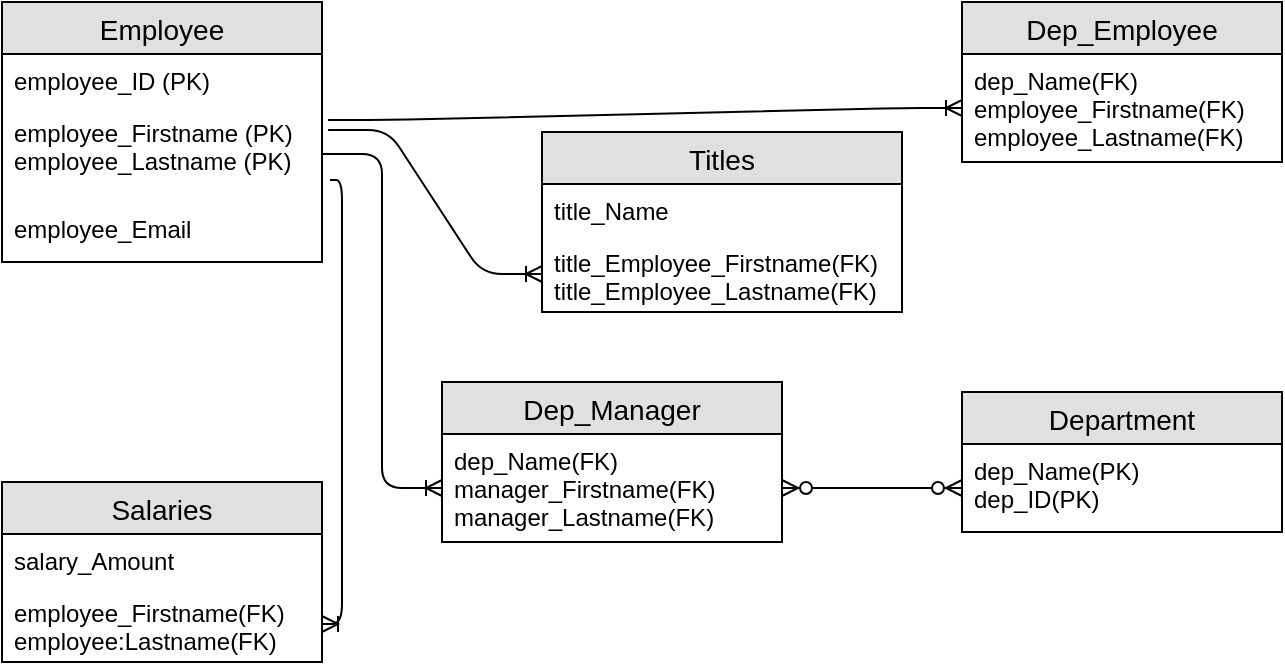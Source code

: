 <mxfile version="12.3.3" type="device" pages="1"><diagram id="M0se5WMpH_h599wo9SRT" name="Page-1"><mxGraphModel dx="883" dy="772" grid="1" gridSize="10" guides="1" tooltips="1" connect="1" arrows="1" fold="1" page="1" pageScale="1" pageWidth="850" pageHeight="1100" math="0" shadow="0"><root><mxCell id="0"/><mxCell id="1" parent="0"/><mxCell id="ayUd44HhSB3VYVVga4VX-1" value="Employee" style="swimlane;fontStyle=0;childLayout=stackLayout;horizontal=1;startSize=26;fillColor=#e0e0e0;horizontalStack=0;resizeParent=1;resizeParentMax=0;resizeLast=0;collapsible=1;marginBottom=0;swimlaneFillColor=#ffffff;align=center;fontSize=14;" vertex="1" parent="1"><mxGeometry width="160" height="130" as="geometry"/></mxCell><mxCell id="ayUd44HhSB3VYVVga4VX-2" value="employee_ID (PK)" style="text;strokeColor=none;fillColor=none;spacingLeft=4;spacingRight=4;overflow=hidden;rotatable=0;points=[[0,0.5],[1,0.5]];portConstraint=eastwest;fontSize=12;" vertex="1" parent="ayUd44HhSB3VYVVga4VX-1"><mxGeometry y="26" width="160" height="26" as="geometry"/></mxCell><mxCell id="ayUd44HhSB3VYVVga4VX-3" value="employee_Firstname (PK)&#10;employee_Lastname (PK)" style="text;strokeColor=none;fillColor=none;spacingLeft=4;spacingRight=4;overflow=hidden;rotatable=0;points=[[0,0.5],[1,0.5]];portConstraint=eastwest;fontSize=12;" vertex="1" parent="ayUd44HhSB3VYVVga4VX-1"><mxGeometry y="52" width="160" height="48" as="geometry"/></mxCell><mxCell id="ayUd44HhSB3VYVVga4VX-4" value="employee_Email" style="text;strokeColor=none;fillColor=none;spacingLeft=4;spacingRight=4;overflow=hidden;rotatable=0;points=[[0,0.5],[1,0.5]];portConstraint=eastwest;fontSize=12;" vertex="1" parent="ayUd44HhSB3VYVVga4VX-1"><mxGeometry y="100" width="160" height="30" as="geometry"/></mxCell><mxCell id="ayUd44HhSB3VYVVga4VX-5" value="Department" style="swimlane;fontStyle=0;childLayout=stackLayout;horizontal=1;startSize=26;fillColor=#e0e0e0;horizontalStack=0;resizeParent=1;resizeParentMax=0;resizeLast=0;collapsible=1;marginBottom=0;swimlaneFillColor=#ffffff;align=center;fontSize=14;" vertex="1" parent="1"><mxGeometry x="480" y="195" width="160" height="70" as="geometry"/></mxCell><mxCell id="ayUd44HhSB3VYVVga4VX-6" value="dep_Name(PK)&#10;dep_ID(PK)" style="text;strokeColor=none;fillColor=none;spacingLeft=4;spacingRight=4;overflow=hidden;rotatable=0;points=[[0,0.5],[1,0.5]];portConstraint=eastwest;fontSize=12;" vertex="1" parent="ayUd44HhSB3VYVVga4VX-5"><mxGeometry y="26" width="160" height="44" as="geometry"/></mxCell><mxCell id="ayUd44HhSB3VYVVga4VX-9" value="Dep_Manager" style="swimlane;fontStyle=0;childLayout=stackLayout;horizontal=1;startSize=26;fillColor=#e0e0e0;horizontalStack=0;resizeParent=1;resizeParentMax=0;resizeLast=0;collapsible=1;marginBottom=0;swimlaneFillColor=#ffffff;align=center;fontSize=14;" vertex="1" parent="1"><mxGeometry x="220" y="190" width="170" height="80" as="geometry"/></mxCell><mxCell id="ayUd44HhSB3VYVVga4VX-11" value="dep_Name(FK)&#10;manager_Firstname(FK)&#10;manager_Lastname(FK)" style="text;strokeColor=none;fillColor=none;spacingLeft=4;spacingRight=4;overflow=hidden;rotatable=0;points=[[0,0.5],[1,0.5]];portConstraint=eastwest;fontSize=12;" vertex="1" parent="ayUd44HhSB3VYVVga4VX-9"><mxGeometry y="26" width="170" height="54" as="geometry"/></mxCell><mxCell id="ayUd44HhSB3VYVVga4VX-13" value="Dep_Employee" style="swimlane;fontStyle=0;childLayout=stackLayout;horizontal=1;startSize=26;fillColor=#e0e0e0;horizontalStack=0;resizeParent=1;resizeParentMax=0;resizeLast=0;collapsible=1;marginBottom=0;swimlaneFillColor=#ffffff;align=center;fontSize=14;" vertex="1" parent="1"><mxGeometry x="480" width="160" height="80" as="geometry"/></mxCell><mxCell id="ayUd44HhSB3VYVVga4VX-15" value="dep_Name(FK)&#10;employee_Firstname(FK)&#10;employee_Lastname(FK)" style="text;strokeColor=none;fillColor=none;spacingLeft=4;spacingRight=4;overflow=hidden;rotatable=0;points=[[0,0.5],[1,0.5]];portConstraint=eastwest;fontSize=12;" vertex="1" parent="ayUd44HhSB3VYVVga4VX-13"><mxGeometry y="26" width="160" height="54" as="geometry"/></mxCell><mxCell id="ayUd44HhSB3VYVVga4VX-17" value="Salaries" style="swimlane;fontStyle=0;childLayout=stackLayout;horizontal=1;startSize=26;fillColor=#e0e0e0;horizontalStack=0;resizeParent=1;resizeParentMax=0;resizeLast=0;collapsible=1;marginBottom=0;swimlaneFillColor=#ffffff;align=center;fontSize=14;" vertex="1" parent="1"><mxGeometry y="240" width="160" height="90" as="geometry"/></mxCell><mxCell id="ayUd44HhSB3VYVVga4VX-18" value="salary_Amount" style="text;strokeColor=none;fillColor=none;spacingLeft=4;spacingRight=4;overflow=hidden;rotatable=0;points=[[0,0.5],[1,0.5]];portConstraint=eastwest;fontSize=12;" vertex="1" parent="ayUd44HhSB3VYVVga4VX-17"><mxGeometry y="26" width="160" height="26" as="geometry"/></mxCell><mxCell id="ayUd44HhSB3VYVVga4VX-19" value="employee_Firstname(FK)&#10;employee:Lastname(FK)" style="text;strokeColor=none;fillColor=none;spacingLeft=4;spacingRight=4;overflow=hidden;rotatable=0;points=[[0,0.5],[1,0.5]];portConstraint=eastwest;fontSize=12;" vertex="1" parent="ayUd44HhSB3VYVVga4VX-17"><mxGeometry y="52" width="160" height="38" as="geometry"/></mxCell><mxCell id="ayUd44HhSB3VYVVga4VX-21" value="Titles" style="swimlane;fontStyle=0;childLayout=stackLayout;horizontal=1;startSize=26;fillColor=#e0e0e0;horizontalStack=0;resizeParent=1;resizeParentMax=0;resizeLast=0;collapsible=1;marginBottom=0;swimlaneFillColor=#ffffff;align=center;fontSize=14;" vertex="1" parent="1"><mxGeometry x="270" y="65" width="180" height="90" as="geometry"/></mxCell><mxCell id="ayUd44HhSB3VYVVga4VX-22" value="title_Name" style="text;strokeColor=none;fillColor=none;spacingLeft=4;spacingRight=4;overflow=hidden;rotatable=0;points=[[0,0.5],[1,0.5]];portConstraint=eastwest;fontSize=12;" vertex="1" parent="ayUd44HhSB3VYVVga4VX-21"><mxGeometry y="26" width="180" height="26" as="geometry"/></mxCell><mxCell id="ayUd44HhSB3VYVVga4VX-23" value="title_Employee_Firstname(FK)&#10;title_Employee_Lastname(FK)" style="text;strokeColor=none;fillColor=none;spacingLeft=4;spacingRight=4;overflow=hidden;rotatable=0;points=[[0,0.5],[1,0.5]];portConstraint=eastwest;fontSize=12;" vertex="1" parent="ayUd44HhSB3VYVVga4VX-21"><mxGeometry y="52" width="180" height="38" as="geometry"/></mxCell><mxCell id="ayUd44HhSB3VYVVga4VX-27" value="" style="edgeStyle=entityRelationEdgeStyle;fontSize=12;html=1;endArrow=ERzeroToMany;endFill=1;startArrow=ERzeroToMany;exitX=1;exitY=0.5;exitDx=0;exitDy=0;entryX=0;entryY=0.5;entryDx=0;entryDy=0;" edge="1" parent="1" source="ayUd44HhSB3VYVVga4VX-11" target="ayUd44HhSB3VYVVga4VX-6"><mxGeometry width="100" height="100" relative="1" as="geometry"><mxPoint x="560" y="180" as="sourcePoint"/><mxPoint x="690" y="160" as="targetPoint"/></mxGeometry></mxCell><mxCell id="ayUd44HhSB3VYVVga4VX-32" value="" style="edgeStyle=entityRelationEdgeStyle;fontSize=12;html=1;endArrow=ERoneToMany;exitX=1;exitY=0.5;exitDx=0;exitDy=0;entryX=0;entryY=0.5;entryDx=0;entryDy=0;" edge="1" parent="1" source="ayUd44HhSB3VYVVga4VX-3" target="ayUd44HhSB3VYVVga4VX-11"><mxGeometry width="100" height="100" relative="1" as="geometry"><mxPoint x="230" y="240" as="sourcePoint"/><mxPoint x="330" y="140" as="targetPoint"/></mxGeometry></mxCell><mxCell id="ayUd44HhSB3VYVVga4VX-33" value="" style="edgeStyle=entityRelationEdgeStyle;fontSize=12;html=1;endArrow=ERoneToMany;exitX=1.019;exitY=0.25;exitDx=0;exitDy=0;exitPerimeter=0;entryX=0;entryY=0.5;entryDx=0;entryDy=0;" edge="1" parent="1" source="ayUd44HhSB3VYVVga4VX-3" target="ayUd44HhSB3VYVVga4VX-23"><mxGeometry width="100" height="100" relative="1" as="geometry"><mxPoint x="290" y="490" as="sourcePoint"/><mxPoint x="390" y="390" as="targetPoint"/></mxGeometry></mxCell><mxCell id="ayUd44HhSB3VYVVga4VX-34" value="" style="edgeStyle=entityRelationEdgeStyle;fontSize=12;html=1;endArrow=ERoneToMany;exitX=1.019;exitY=0.146;exitDx=0;exitDy=0;exitPerimeter=0;entryX=0;entryY=0.5;entryDx=0;entryDy=0;" edge="1" parent="1" source="ayUd44HhSB3VYVVga4VX-3" target="ayUd44HhSB3VYVVga4VX-15"><mxGeometry width="100" height="100" relative="1" as="geometry"><mxPoint x="340" y="560" as="sourcePoint"/><mxPoint x="440" y="460" as="targetPoint"/></mxGeometry></mxCell><mxCell id="ayUd44HhSB3VYVVga4VX-35" value="" style="edgeStyle=orthogonalEdgeStyle;fontSize=12;html=1;endArrow=ERoneToMany;exitX=1.025;exitY=0.771;exitDx=0;exitDy=0;exitPerimeter=0;entryX=1;entryY=0.5;entryDx=0;entryDy=0;" edge="1" parent="1" source="ayUd44HhSB3VYVVga4VX-3" target="ayUd44HhSB3VYVVga4VX-19"><mxGeometry width="100" height="100" relative="1" as="geometry"><mxPoint x="240" y="570" as="sourcePoint"/><mxPoint x="340" y="470" as="targetPoint"/><Array as="points"><mxPoint x="170" y="89"/><mxPoint x="170" y="311"/></Array></mxGeometry></mxCell></root></mxGraphModel></diagram></mxfile>